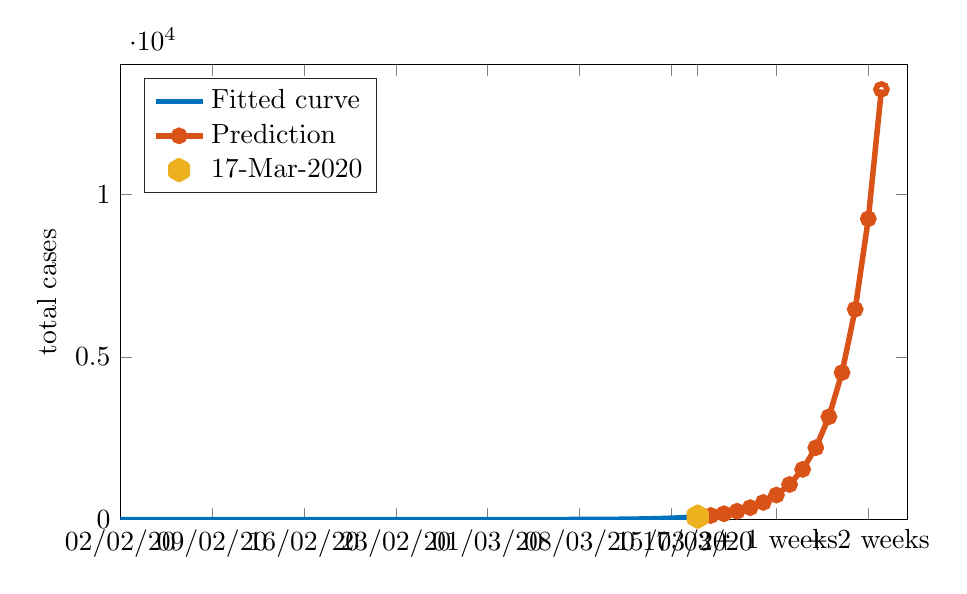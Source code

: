 % This file was created by matlab2tikz.
% Minimal pgfplots version: 1.3
%
\definecolor{mycolor1}{rgb}{0.0,0.447,0.741}%
\definecolor{mycolor2}{rgb}{0.85,0.325,0.098}%
\definecolor{mycolor3}{rgb}{0.929,0.694,0.125}%
%
\begin{tikzpicture}

\begin{axis}[%
width=10cm,
height=5.781cm,
at={(0cm,0cm)},
scale only axis,
xmin=0,
xmax=60,
xtick={0,7,14,21,28,35,42,44,50,57},
xticklabels={{02/02/20},{09/02/20},{16/02/20},{23/02/20},{01/03/20},{08/03/20},{15/03/20},{17/03/20},{+ 1 weeks},{+ 2 weeks}},
ymin=0,
ymax=14000,
ylabel={total cases},
legend style={at={(0.03,0.97)},anchor=north west,legend cell align=left,align=left,draw=white!15!black}
]
\addplot [color=mycolor1,solid,line width=2.0pt]
  table[row sep=crcr]{%
0	1.278e-05\\
1	1.828e-05\\
2	2.614e-05\\
3	3.739e-05\\
4	5.348e-05\\
5	7.65e-05\\
6	0.0\\
7	0.0\\
8	0.0\\
9	0.0\\
10	0.0\\
11	0.001\\
12	0.001\\
13	0.001\\
14	0.002\\
15	0.003\\
16	0.004\\
17	0.006\\
18	0.008\\
19	0.011\\
20	0.016\\
21	0.023\\
22	0.034\\
23	0.048\\
24	0.069\\
25	0.098\\
26	0.141\\
27	0.201\\
28	0.287\\
29	0.411\\
30	0.588\\
31	0.841\\
32	1.203\\
33	1.721\\
34	2.462\\
35	3.521\\
36	5.036\\
37	7.203\\
38	10.302\\
39	14.736\\
40	21.077\\
41	30.147\\
42	43.119\\
43	61.674\\
44	88.214\\
};
\addlegendentry{Fitted curve};

\addplot [color=mycolor2,solid,line width=2.0pt,mark=o,mark options={solid}]
  table[row sep=crcr]{%
44	88\\
45	126\\
46	180\\
47	258\\
48	369\\
49	528\\
50	755\\
51	1080\\
52	1545\\
53	2210\\
54	3161\\
55	4522\\
56	6467\\
57	9251\\
58	13231\\
};
\addlegendentry{Prediction};

\addplot [color=mycolor3,line width=8.0pt,only marks,mark=asterisk,mark options={solid}]
  table[row sep=crcr]{%
44	91\\
};
\addlegendentry{17-Mar-2020};

\end{axis}
\end{tikzpicture}%
